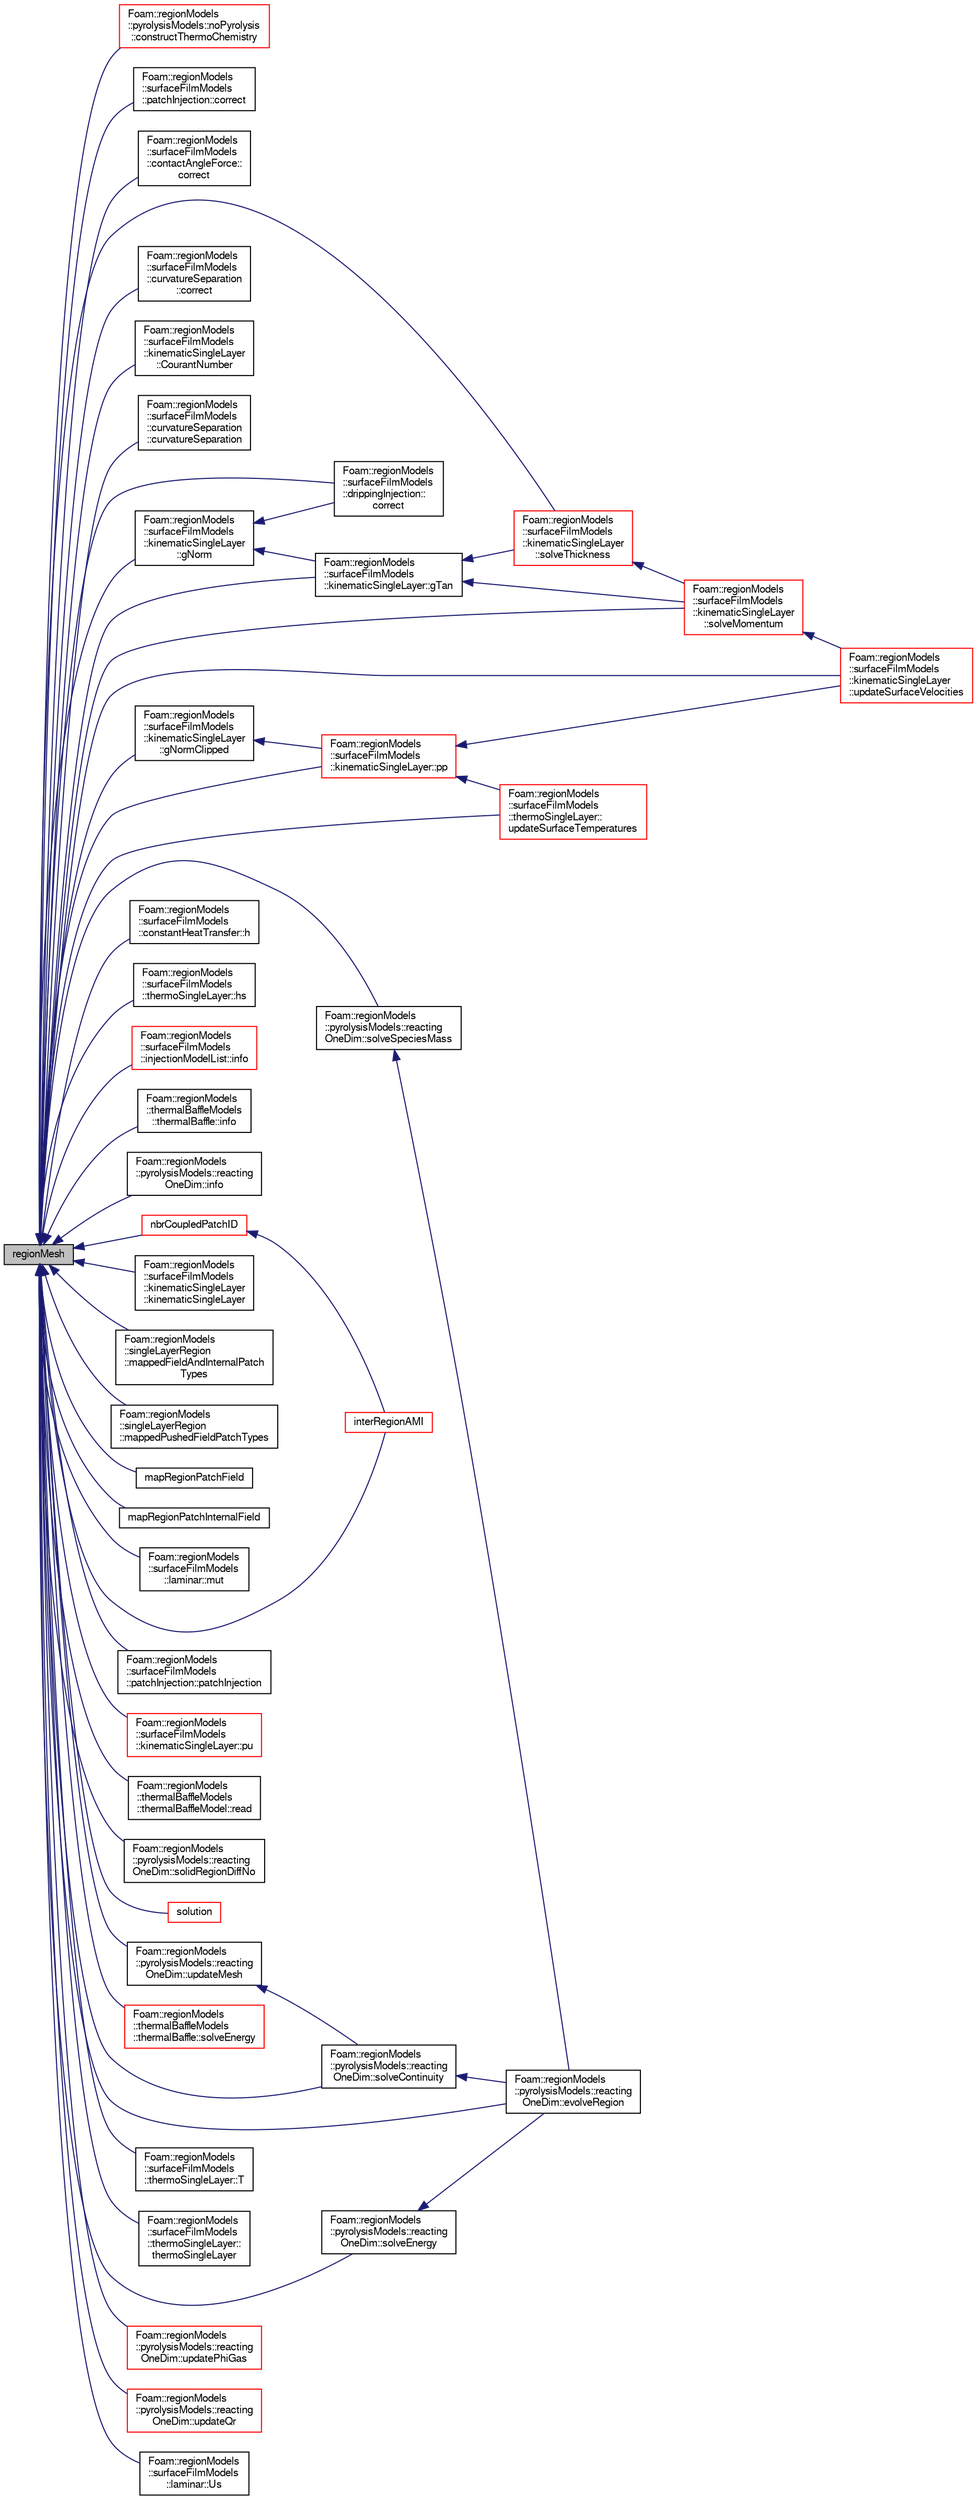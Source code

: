 digraph "regionMesh"
{
  bgcolor="transparent";
  edge [fontname="FreeSans",fontsize="10",labelfontname="FreeSans",labelfontsize="10"];
  node [fontname="FreeSans",fontsize="10",shape=record];
  rankdir="LR";
  Node613 [label="regionMesh",height=0.2,width=0.4,color="black", fillcolor="grey75", style="filled", fontcolor="black"];
  Node613 -> Node614 [dir="back",color="midnightblue",fontsize="10",style="solid",fontname="FreeSans"];
  Node614 [label="Foam::regionModels\l::pyrolysisModels::noPyrolysis\l::constructThermoChemistry",height=0.2,width=0.4,color="red",URL="$a28966.html#abd58fd9dbd7f833fdd872682b18d2ca6",tooltip="Reset solidChemistryModel and solidThermo pointers. "];
  Node613 -> Node616 [dir="back",color="midnightblue",fontsize="10",style="solid",fontname="FreeSans"];
  Node616 [label="Foam::regionModels\l::surfaceFilmModels\l::patchInjection::correct",height=0.2,width=0.4,color="black",URL="$a29110.html#a8c67db65404877aac3731246ffb15754",tooltip="Correct. "];
  Node613 -> Node617 [dir="back",color="midnightblue",fontsize="10",style="solid",fontname="FreeSans"];
  Node617 [label="Foam::regionModels\l::surfaceFilmModels\l::contactAngleForce::\lcorrect",height=0.2,width=0.4,color="black",URL="$a29078.html#ae8286cb1594f9b26a1c5291173459307",tooltip="Correct. "];
  Node613 -> Node618 [dir="back",color="midnightblue",fontsize="10",style="solid",fontname="FreeSans"];
  Node618 [label="Foam::regionModels\l::surfaceFilmModels\l::drippingInjection::\lcorrect",height=0.2,width=0.4,color="black",URL="$a29098.html#a8c67db65404877aac3731246ffb15754",tooltip="Correct. "];
  Node613 -> Node619 [dir="back",color="midnightblue",fontsize="10",style="solid",fontname="FreeSans"];
  Node619 [label="Foam::regionModels\l::surfaceFilmModels\l::curvatureSeparation\l::correct",height=0.2,width=0.4,color="black",URL="$a29094.html#a8c67db65404877aac3731246ffb15754",tooltip="Correct. "];
  Node613 -> Node620 [dir="back",color="midnightblue",fontsize="10",style="solid",fontname="FreeSans"];
  Node620 [label="Foam::regionModels\l::surfaceFilmModels\l::kinematicSingleLayer\l::CourantNumber",height=0.2,width=0.4,color="black",URL="$a29042.html#ae65b4d9fefa89ea7af0cf18525899d63",tooltip="Courant number evaluation. "];
  Node613 -> Node621 [dir="back",color="midnightblue",fontsize="10",style="solid",fontname="FreeSans"];
  Node621 [label="Foam::regionModels\l::surfaceFilmModels\l::curvatureSeparation\l::curvatureSeparation",height=0.2,width=0.4,color="black",URL="$a29094.html#a9222f6abd6732386986265a43f56ea30",tooltip="Construct from surface film model. "];
  Node613 -> Node622 [dir="back",color="midnightblue",fontsize="10",style="solid",fontname="FreeSans"];
  Node622 [label="Foam::regionModels\l::pyrolysisModels::reacting\lOneDim::evolveRegion",height=0.2,width=0.4,color="black",URL="$a28978.html#afde8f52457f90e83a4eaf49755c19ec9",tooltip="Evolve the pyrolysis equations. "];
  Node613 -> Node623 [dir="back",color="midnightblue",fontsize="10",style="solid",fontname="FreeSans"];
  Node623 [label="Foam::regionModels\l::surfaceFilmModels\l::kinematicSingleLayer\l::gNorm",height=0.2,width=0.4,color="black",URL="$a29042.html#ae720bea81bebe78c60ee7313f4e0927c",tooltip="Return the gravity normal-to-patch component contribution. "];
  Node623 -> Node624 [dir="back",color="midnightblue",fontsize="10",style="solid",fontname="FreeSans"];
  Node624 [label="Foam::regionModels\l::surfaceFilmModels\l::kinematicSingleLayer::gTan",height=0.2,width=0.4,color="black",URL="$a29042.html#a1c0012d17f873c2db13bc2113d177055",tooltip="Return the gravity tangential component contributions. "];
  Node624 -> Node625 [dir="back",color="midnightblue",fontsize="10",style="solid",fontname="FreeSans"];
  Node625 [label="Foam::regionModels\l::surfaceFilmModels\l::kinematicSingleLayer\l::solveMomentum",height=0.2,width=0.4,color="red",URL="$a29042.html#aaba5d5ef7ac2693c87b0b31a7605f178",tooltip="Solve for film velocity. "];
  Node625 -> Node626 [dir="back",color="midnightblue",fontsize="10",style="solid",fontname="FreeSans"];
  Node626 [label="Foam::regionModels\l::surfaceFilmModels\l::kinematicSingleLayer\l::updateSurfaceVelocities",height=0.2,width=0.4,color="red",URL="$a29042.html#a22134deef2f1f598fae44f744a1e7962",tooltip="Update film surface velocities. "];
  Node624 -> Node629 [dir="back",color="midnightblue",fontsize="10",style="solid",fontname="FreeSans"];
  Node629 [label="Foam::regionModels\l::surfaceFilmModels\l::kinematicSingleLayer\l::solveThickness",height=0.2,width=0.4,color="red",URL="$a29042.html#a38ccae6e6751502d71d2490fca96a516",tooltip="Solve coupled velocity-thickness equations. "];
  Node629 -> Node625 [dir="back",color="midnightblue",fontsize="10",style="solid",fontname="FreeSans"];
  Node623 -> Node618 [dir="back",color="midnightblue",fontsize="10",style="solid",fontname="FreeSans"];
  Node613 -> Node630 [dir="back",color="midnightblue",fontsize="10",style="solid",fontname="FreeSans"];
  Node630 [label="Foam::regionModels\l::surfaceFilmModels\l::kinematicSingleLayer\l::gNormClipped",height=0.2,width=0.4,color="black",URL="$a29042.html#a02d206df7ce7e235814b5f0bd2f8668d",tooltip="Return the gravity normal-to-patch component contribution. "];
  Node630 -> Node631 [dir="back",color="midnightblue",fontsize="10",style="solid",fontname="FreeSans"];
  Node631 [label="Foam::regionModels\l::surfaceFilmModels\l::kinematicSingleLayer::pp",height=0.2,width=0.4,color="red",URL="$a29042.html#ac0001dfb6180e452fe671ec2a4d8efed",tooltip="Implicit pressure source coefficient. "];
  Node631 -> Node626 [dir="back",color="midnightblue",fontsize="10",style="solid",fontname="FreeSans"];
  Node631 -> Node632 [dir="back",color="midnightblue",fontsize="10",style="solid",fontname="FreeSans"];
  Node632 [label="Foam::regionModels\l::surfaceFilmModels\l::thermoSingleLayer::\lupdateSurfaceTemperatures",height=0.2,width=0.4,color="red",URL="$a29182.html#a20e11eb3132999c1fe4b49811ee262c1",tooltip="Correct the film surface and wall temperatures. "];
  Node613 -> Node624 [dir="back",color="midnightblue",fontsize="10",style="solid",fontname="FreeSans"];
  Node613 -> Node634 [dir="back",color="midnightblue",fontsize="10",style="solid",fontname="FreeSans"];
  Node634 [label="Foam::regionModels\l::surfaceFilmModels\l::constantHeatTransfer::h",height=0.2,width=0.4,color="black",URL="$a29150.html#a68dbe2c1ab6f9fd8328786c2168cd04a",tooltip="Return the heat transfer coefficient [W/m2/K]. "];
  Node613 -> Node635 [dir="back",color="midnightblue",fontsize="10",style="solid",fontname="FreeSans"];
  Node635 [label="Foam::regionModels\l::surfaceFilmModels\l::thermoSingleLayer::hs",height=0.2,width=0.4,color="black",URL="$a29182.html#a7d75274f97f0a1fedbdb3fa3d9099b8f",tooltip="Return sensible enthalpy as a function of temperature. "];
  Node613 -> Node636 [dir="back",color="midnightblue",fontsize="10",style="solid",fontname="FreeSans"];
  Node636 [label="Foam::regionModels\l::surfaceFilmModels\l::injectionModelList::info",height=0.2,width=0.4,color="red",URL="$a29106.html#a535c2aef67becff77ed292ab0eceb44c",tooltip="Provide some info. "];
  Node613 -> Node639 [dir="back",color="midnightblue",fontsize="10",style="solid",fontname="FreeSans"];
  Node639 [label="Foam::regionModels\l::thermalBaffleModels\l::thermalBaffle::info",height=0.2,width=0.4,color="black",URL="$a29194.html#ac1b66fe77173de9e5e8542b2823d6071",tooltip="Provide some feedback. "];
  Node613 -> Node640 [dir="back",color="midnightblue",fontsize="10",style="solid",fontname="FreeSans"];
  Node640 [label="Foam::regionModels\l::pyrolysisModels::reacting\lOneDim::info",height=0.2,width=0.4,color="black",URL="$a28978.html#ac1b66fe77173de9e5e8542b2823d6071",tooltip="Provide some feedback. "];
  Node613 -> Node641 [dir="back",color="midnightblue",fontsize="10",style="solid",fontname="FreeSans"];
  Node641 [label="interRegionAMI",height=0.2,width=0.4,color="red",URL="$a28998.html#ae6f98cf640b80963b57aa58591e37009",tooltip="Create or return a new inter-region AMI object. "];
  Node613 -> Node643 [dir="back",color="midnightblue",fontsize="10",style="solid",fontname="FreeSans"];
  Node643 [label="Foam::regionModels\l::surfaceFilmModels\l::kinematicSingleLayer\l::kinematicSingleLayer",height=0.2,width=0.4,color="black",URL="$a29042.html#a14eca3a31a140f9c312c803d4517b361",tooltip="Construct from components. "];
  Node613 -> Node644 [dir="back",color="midnightblue",fontsize="10",style="solid",fontname="FreeSans"];
  Node644 [label="Foam::regionModels\l::singleLayerRegion\l::mappedFieldAndInternalPatch\lTypes",height=0.2,width=0.4,color="black",URL="$a29018.html#ae2a7ec3721c992b5e429a767bb29632c"];
  Node613 -> Node645 [dir="back",color="midnightblue",fontsize="10",style="solid",fontname="FreeSans"];
  Node645 [label="Foam::regionModels\l::singleLayerRegion\l::mappedPushedFieldPatchTypes",height=0.2,width=0.4,color="black",URL="$a29018.html#a13cad2a02f385796529aa91833997724"];
  Node613 -> Node646 [dir="back",color="midnightblue",fontsize="10",style="solid",fontname="FreeSans"];
  Node646 [label="mapRegionPatchField",height=0.2,width=0.4,color="black",URL="$a28998.html#a49f2baa468ad5ba64fd5f3592ad7500d"];
  Node613 -> Node647 [dir="back",color="midnightblue",fontsize="10",style="solid",fontname="FreeSans"];
  Node647 [label="mapRegionPatchInternalField",height=0.2,width=0.4,color="black",URL="$a28998.html#a65cb6f14307ecf47f35f1f7e60e8da17"];
  Node613 -> Node648 [dir="back",color="midnightblue",fontsize="10",style="solid",fontname="FreeSans"];
  Node648 [label="Foam::regionModels\l::surfaceFilmModels\l::laminar::mut",height=0.2,width=0.4,color="black",URL="$a29074.html#a598ebf47acd469010b9918a35214687a",tooltip="Return the film turbulence viscosity. "];
  Node613 -> Node649 [dir="back",color="midnightblue",fontsize="10",style="solid",fontname="FreeSans"];
  Node649 [label="nbrCoupledPatchID",height=0.2,width=0.4,color="red",URL="$a28998.html#a815489a8e5ceebec990123eab576d2ef",tooltip="Return the coupled patch ID paired with coupled patch. "];
  Node649 -> Node641 [dir="back",color="midnightblue",fontsize="10",style="solid",fontname="FreeSans"];
  Node613 -> Node652 [dir="back",color="midnightblue",fontsize="10",style="solid",fontname="FreeSans"];
  Node652 [label="Foam::regionModels\l::surfaceFilmModels\l::patchInjection::patchInjection",height=0.2,width=0.4,color="black",URL="$a29110.html#a152b740d187e325136f51f50c9b798ab",tooltip="Construct from surface film model. "];
  Node613 -> Node631 [dir="back",color="midnightblue",fontsize="10",style="solid",fontname="FreeSans"];
  Node613 -> Node653 [dir="back",color="midnightblue",fontsize="10",style="solid",fontname="FreeSans"];
  Node653 [label="Foam::regionModels\l::surfaceFilmModels\l::kinematicSingleLayer::pu",height=0.2,width=0.4,color="red",URL="$a29042.html#af857966cb5b12af455a84af2f9f65b98",tooltip="Explicit pressure source contribution. "];
  Node613 -> Node654 [dir="back",color="midnightblue",fontsize="10",style="solid",fontname="FreeSans"];
  Node654 [label="Foam::regionModels\l::thermalBaffleModels\l::thermalBaffleModel::read",height=0.2,width=0.4,color="black",URL="$a29198.html#afac0600fef97b05534a595ce00b272ed",tooltip="Read control parameters from dictionary. "];
  Node613 -> Node655 [dir="back",color="midnightblue",fontsize="10",style="solid",fontname="FreeSans"];
  Node655 [label="Foam::regionModels\l::pyrolysisModels::reacting\lOneDim::solidRegionDiffNo",height=0.2,width=0.4,color="black",URL="$a28978.html#a13b515b67177488efbd8bb27dd569939",tooltip="Mean diffusion number of the solid region. "];
  Node613 -> Node656 [dir="back",color="midnightblue",fontsize="10",style="solid",fontname="FreeSans"];
  Node656 [label="solution",height=0.2,width=0.4,color="red",URL="$a28998.html#a20d38af10474fb7b2531fc9cf63cd67c",tooltip="Return the solution dictionary. "];
  Node613 -> Node660 [dir="back",color="midnightblue",fontsize="10",style="solid",fontname="FreeSans"];
  Node660 [label="Foam::regionModels\l::pyrolysisModels::reacting\lOneDim::solveContinuity",height=0.2,width=0.4,color="black",URL="$a28978.html#a1a4c7f06441e29b9703723dfd2e5976d",tooltip="Solve continuity equation. "];
  Node660 -> Node622 [dir="back",color="midnightblue",fontsize="10",style="solid",fontname="FreeSans"];
  Node613 -> Node661 [dir="back",color="midnightblue",fontsize="10",style="solid",fontname="FreeSans"];
  Node661 [label="Foam::regionModels\l::thermalBaffleModels\l::thermalBaffle::solveEnergy",height=0.2,width=0.4,color="red",URL="$a29194.html#a533e6e7fb2c00cd976a89d545355000c",tooltip="Solve energy equation. "];
  Node613 -> Node663 [dir="back",color="midnightblue",fontsize="10",style="solid",fontname="FreeSans"];
  Node663 [label="Foam::regionModels\l::pyrolysisModels::reacting\lOneDim::solveEnergy",height=0.2,width=0.4,color="black",URL="$a28978.html#a533e6e7fb2c00cd976a89d545355000c",tooltip="Solve energy. "];
  Node663 -> Node622 [dir="back",color="midnightblue",fontsize="10",style="solid",fontname="FreeSans"];
  Node613 -> Node625 [dir="back",color="midnightblue",fontsize="10",style="solid",fontname="FreeSans"];
  Node613 -> Node664 [dir="back",color="midnightblue",fontsize="10",style="solid",fontname="FreeSans"];
  Node664 [label="Foam::regionModels\l::pyrolysisModels::reacting\lOneDim::solveSpeciesMass",height=0.2,width=0.4,color="black",URL="$a28978.html#a11a62c12f16dc6c9ed50053f4b66d9a1",tooltip="Solve solid species mass conservation. "];
  Node664 -> Node622 [dir="back",color="midnightblue",fontsize="10",style="solid",fontname="FreeSans"];
  Node613 -> Node629 [dir="back",color="midnightblue",fontsize="10",style="solid",fontname="FreeSans"];
  Node613 -> Node665 [dir="back",color="midnightblue",fontsize="10",style="solid",fontname="FreeSans"];
  Node665 [label="Foam::regionModels\l::surfaceFilmModels\l::thermoSingleLayer::T",height=0.2,width=0.4,color="black",URL="$a29182.html#a88b198e76cac48b149a6419f7389b6b5",tooltip="Return temperature as a function of sensible enthalpy. "];
  Node613 -> Node666 [dir="back",color="midnightblue",fontsize="10",style="solid",fontname="FreeSans"];
  Node666 [label="Foam::regionModels\l::surfaceFilmModels\l::thermoSingleLayer::\lthermoSingleLayer",height=0.2,width=0.4,color="black",URL="$a29182.html#a599169c7bc33623aea76634f78847295",tooltip="Construct from components. "];
  Node613 -> Node667 [dir="back",color="midnightblue",fontsize="10",style="solid",fontname="FreeSans"];
  Node667 [label="Foam::regionModels\l::pyrolysisModels::reacting\lOneDim::updateMesh",height=0.2,width=0.4,color="black",URL="$a28978.html#a952670312514ffa01609add0cd7292dd",tooltip="Update/move mesh based on change in mass. "];
  Node667 -> Node660 [dir="back",color="midnightblue",fontsize="10",style="solid",fontname="FreeSans"];
  Node613 -> Node668 [dir="back",color="midnightblue",fontsize="10",style="solid",fontname="FreeSans"];
  Node668 [label="Foam::regionModels\l::pyrolysisModels::reacting\lOneDim::updatePhiGas",height=0.2,width=0.4,color="red",URL="$a28978.html#a7929b3edb2e13e93a3e98e85bfd45b43",tooltip="Update enthalpy flux for pyrolysis gases. "];
  Node613 -> Node670 [dir="back",color="midnightblue",fontsize="10",style="solid",fontname="FreeSans"];
  Node670 [label="Foam::regionModels\l::pyrolysisModels::reacting\lOneDim::updateQr",height=0.2,width=0.4,color="red",URL="$a28978.html#a7f226e9587fdbd0707a2d93c76e91aaf",tooltip="Update radiative flux in pyrolysis region. "];
  Node613 -> Node632 [dir="back",color="midnightblue",fontsize="10",style="solid",fontname="FreeSans"];
  Node613 -> Node626 [dir="back",color="midnightblue",fontsize="10",style="solid",fontname="FreeSans"];
  Node613 -> Node671 [dir="back",color="midnightblue",fontsize="10",style="solid",fontname="FreeSans"];
  Node671 [label="Foam::regionModels\l::surfaceFilmModels\l::laminar::Us",height=0.2,width=0.4,color="black",URL="$a29074.html#a8cdc11f238df60d8d1fdaeaa5e7d24df",tooltip="Return the film surface velocity. "];
}
